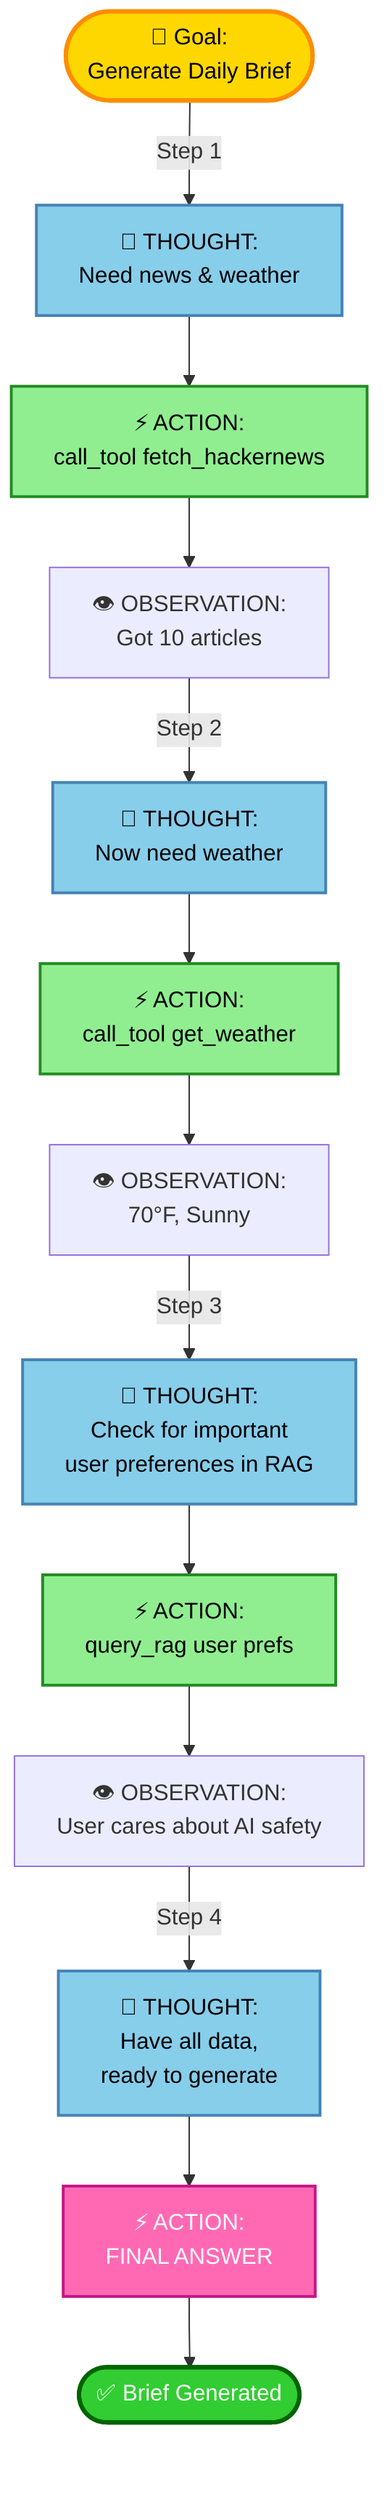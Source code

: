 graph TD
    Start([🎯 Goal:<br/>Generate Daily Brief]) -->|Step 1| T1[💭 THOUGHT:<br/>Need news & weather]
    T1 --> A1[⚡ ACTION:<br/>call_tool fetch_hackernews]
    A1 --> O1[👁️ OBSERVATION:<br/>Got 10 articles]

    O1 -->|Step 2| T2[💭 THOUGHT:<br/>Now need weather]
    T2 --> A2[⚡ ACTION:<br/>call_tool get_weather]
    A2 --> O2[👁️ OBSERVATION:<br/>70°F, Sunny]

    O2 -->|Step 3| T3[💭 THOUGHT:<br/>Check for important<br/>user preferences in RAG]
    T3 --> A3[⚡ ACTION:<br/>query_rag user prefs]
    A3 --> O3[👁️ OBSERVATION:<br/>User cares about AI safety]

    O3 -->|Step 4| T4[💭 THOUGHT:<br/>Have all data,<br/>ready to generate]
    T4 --> A4[⚡ ACTION:<br/>FINAL ANSWER]
    A4 --> End([✅ Brief Generated])

    style Start fill:#FFD700,stroke:#FF8C00,stroke-width:3px,color:#000
    style T1 fill:#87CEEB,stroke:#4682B4,stroke-width:2px,color:#000
    style T2 fill:#87CEEB,stroke:#4682B4,stroke-width:2px,color:#000
    style T3 fill:#87CEEB,stroke:#4682B4,stroke-width:2px,color:#000
    style T4 fill:#87CEEB,stroke:#4682B4,stroke-width:2px,color:#000
    style A1 fill:#90EE90,stroke:#228B22,stroke-width:2px,color:#000
    style A2 fill:#90EE90,stroke:#228B22,stroke-width:2px,color:#000
    style A3 fill:#90EE90,stroke:#228B22,stroke-width:2px,color:#000
    style A4 fill:#FF69B4,stroke:#C71585,stroke-width:2px,color:#fff
    style End fill:#32CD32,stroke:#006400,stroke-width:3px,color:#fff